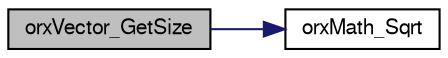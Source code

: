 digraph G
{
  bgcolor="transparent";
  edge [fontname="FreeSans",fontsize=10,labelfontname="FreeSans",labelfontsize=10];
  node [fontname="FreeSans",fontsize=10,shape=record];
  rankdir=LR;
  Node1 [label="orxVector_GetSize",height=0.2,width=0.4,color="black", fillcolor="grey75", style="filled" fontcolor="black"];
  Node1 -> Node2 [color="midnightblue",fontsize=10,style="solid",fontname="FreeSans"];
  Node2 [label="orxMath_Sqrt",height=0.2,width=0.4,color="black",URL="$group__orx_math.html#g90e3dd3f1f4d89f28b56e92f1a0cd085"];
}

